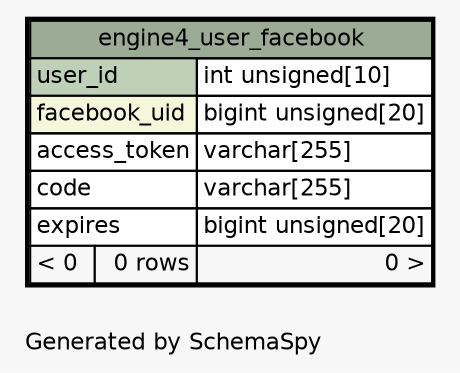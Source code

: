 // dot 2.38.0 on Windows 10 10.0
// SchemaSpy rev 590
digraph "oneDegreeRelationshipsDiagram" {
  graph [
    rankdir="RL"
    bgcolor="#f7f7f7"
    label="\nGenerated by SchemaSpy"
    labeljust="l"
    nodesep="0.18"
    ranksep="0.46"
    fontname="Helvetica"
    fontsize="11"
  ];
  node [
    fontname="Helvetica"
    fontsize="11"
    shape="plaintext"
  ];
  edge [
    arrowsize="0.8"
  ];
  "engine4_user_facebook" [
    label=<
    <TABLE BORDER="2" CELLBORDER="1" CELLSPACING="0" BGCOLOR="#ffffff">
      <TR><TD COLSPAN="3" BGCOLOR="#9bab96" ALIGN="CENTER">engine4_user_facebook</TD></TR>
      <TR><TD PORT="user_id" COLSPAN="2" BGCOLOR="#bed1b8" ALIGN="LEFT">user_id</TD><TD PORT="user_id.type" ALIGN="LEFT">int unsigned[10]</TD></TR>
      <TR><TD PORT="facebook_uid" COLSPAN="2" BGCOLOR="#f4f7da" ALIGN="LEFT">facebook_uid</TD><TD PORT="facebook_uid.type" ALIGN="LEFT">bigint unsigned[20]</TD></TR>
      <TR><TD PORT="access_token" COLSPAN="2" ALIGN="LEFT">access_token</TD><TD PORT="access_token.type" ALIGN="LEFT">varchar[255]</TD></TR>
      <TR><TD PORT="code" COLSPAN="2" ALIGN="LEFT">code</TD><TD PORT="code.type" ALIGN="LEFT">varchar[255]</TD></TR>
      <TR><TD PORT="expires" COLSPAN="2" ALIGN="LEFT">expires</TD><TD PORT="expires.type" ALIGN="LEFT">bigint unsigned[20]</TD></TR>
      <TR><TD ALIGN="LEFT" BGCOLOR="#f7f7f7">&lt; 0</TD><TD ALIGN="RIGHT" BGCOLOR="#f7f7f7">0 rows</TD><TD ALIGN="RIGHT" BGCOLOR="#f7f7f7">0 &gt;</TD></TR>
    </TABLE>>
    URL="engine4_user_facebook.html"
    tooltip="engine4_user_facebook"
  ];
}
